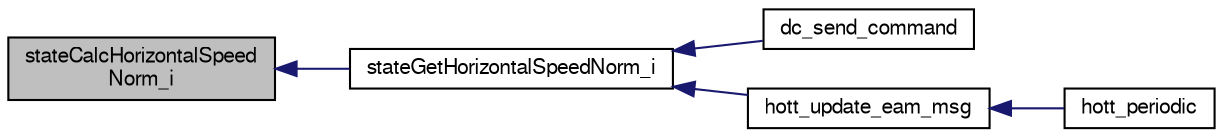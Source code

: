 digraph "stateCalcHorizontalSpeedNorm_i"
{
  edge [fontname="FreeSans",fontsize="10",labelfontname="FreeSans",labelfontsize="10"];
  node [fontname="FreeSans",fontsize="10",shape=record];
  rankdir="LR";
  Node1 [label="stateCalcHorizontalSpeed\lNorm_i",height=0.2,width=0.4,color="black", fillcolor="grey75", style="filled", fontcolor="black"];
  Node1 -> Node2 [dir="back",color="midnightblue",fontsize="10",style="solid",fontname="FreeSans"];
  Node2 [label="stateGetHorizontalSpeedNorm_i",height=0.2,width=0.4,color="black", fillcolor="white", style="filled",URL="$group__state__velocity.html#gafb59e9bd904a64a08bf4413a84fb6859",tooltip="Get norm of horizontal ground speed (int). "];
  Node2 -> Node3 [dir="back",color="midnightblue",fontsize="10",style="solid",fontname="FreeSans"];
  Node3 [label="dc_send_command",height=0.2,width=0.4,color="black", fillcolor="white", style="filled",URL="$uart__cam__ctrl_8c.html#a833f16388be36136f5d7d173200d5e95",tooltip="Send Command To Camera. "];
  Node2 -> Node4 [dir="back",color="midnightblue",fontsize="10",style="solid",fontname="FreeSans"];
  Node4 [label="hott_update_eam_msg",height=0.2,width=0.4,color="black", fillcolor="white", style="filled",URL="$hott__eam_8h.html#a35e5d6a8530dfc81c2402694e03ea334"];
  Node4 -> Node5 [dir="back",color="midnightblue",fontsize="10",style="solid",fontname="FreeSans"];
  Node5 [label="hott_periodic",height=0.2,width=0.4,color="black", fillcolor="white", style="filled",URL="$hott_2hott_8h.html#af9ecdbaed8d1ef59e40fba97cbe0b6ac"];
}
